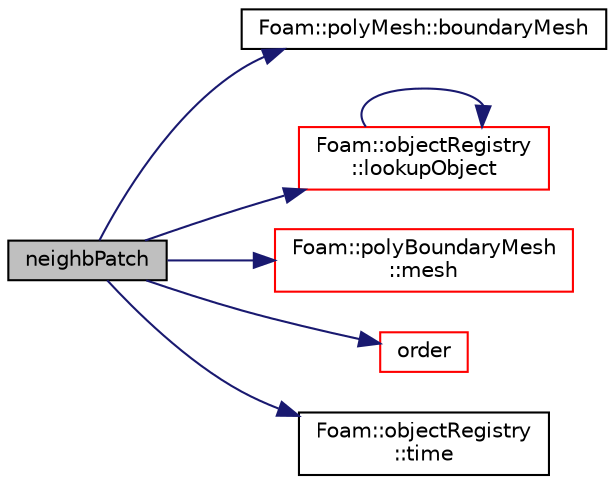 digraph "neighbPatch"
{
  bgcolor="transparent";
  edge [fontname="Helvetica",fontsize="10",labelfontname="Helvetica",labelfontsize="10"];
  node [fontname="Helvetica",fontsize="10",shape=record];
  rankdir="LR";
  Node611 [label="neighbPatch",height=0.2,width=0.4,color="black", fillcolor="grey75", style="filled", fontcolor="black"];
  Node611 -> Node612 [color="midnightblue",fontsize="10",style="solid",fontname="Helvetica"];
  Node612 [label="Foam::polyMesh::boundaryMesh",height=0.2,width=0.4,color="black",URL="$a28565.html#a9f2b68c134340291eda6197f47f25484",tooltip="Return boundary mesh. "];
  Node611 -> Node613 [color="midnightblue",fontsize="10",style="solid",fontname="Helvetica"];
  Node613 [label="Foam::objectRegistry\l::lookupObject",height=0.2,width=0.4,color="red",URL="$a27433.html#a8b49296f8410366342c524250612c2aa",tooltip="Lookup and return the object of the given Type. "];
  Node613 -> Node613 [color="midnightblue",fontsize="10",style="solid",fontname="Helvetica"];
  Node611 -> Node664 [color="midnightblue",fontsize="10",style="solid",fontname="Helvetica"];
  Node664 [label="Foam::polyBoundaryMesh\l::mesh",height=0.2,width=0.4,color="red",URL="$a28557.html#ae78c91f8ff731c07ccc4351d9fe861ba",tooltip="Return the mesh reference. "];
  Node611 -> Node785 [color="midnightblue",fontsize="10",style="solid",fontname="Helvetica"];
  Node785 [label="order",height=0.2,width=0.4,color="red",URL="$a26313.html#aa9533329384a73e819a040bcde1b4b3d",tooltip="Return new ordering for primitivePatch. "];
  Node611 -> Node786 [color="midnightblue",fontsize="10",style="solid",fontname="Helvetica"];
  Node786 [label="Foam::objectRegistry\l::time",height=0.2,width=0.4,color="black",URL="$a27433.html#a0d94096809fe3376b29a2a29ca11bb18",tooltip="Return time. "];
}
